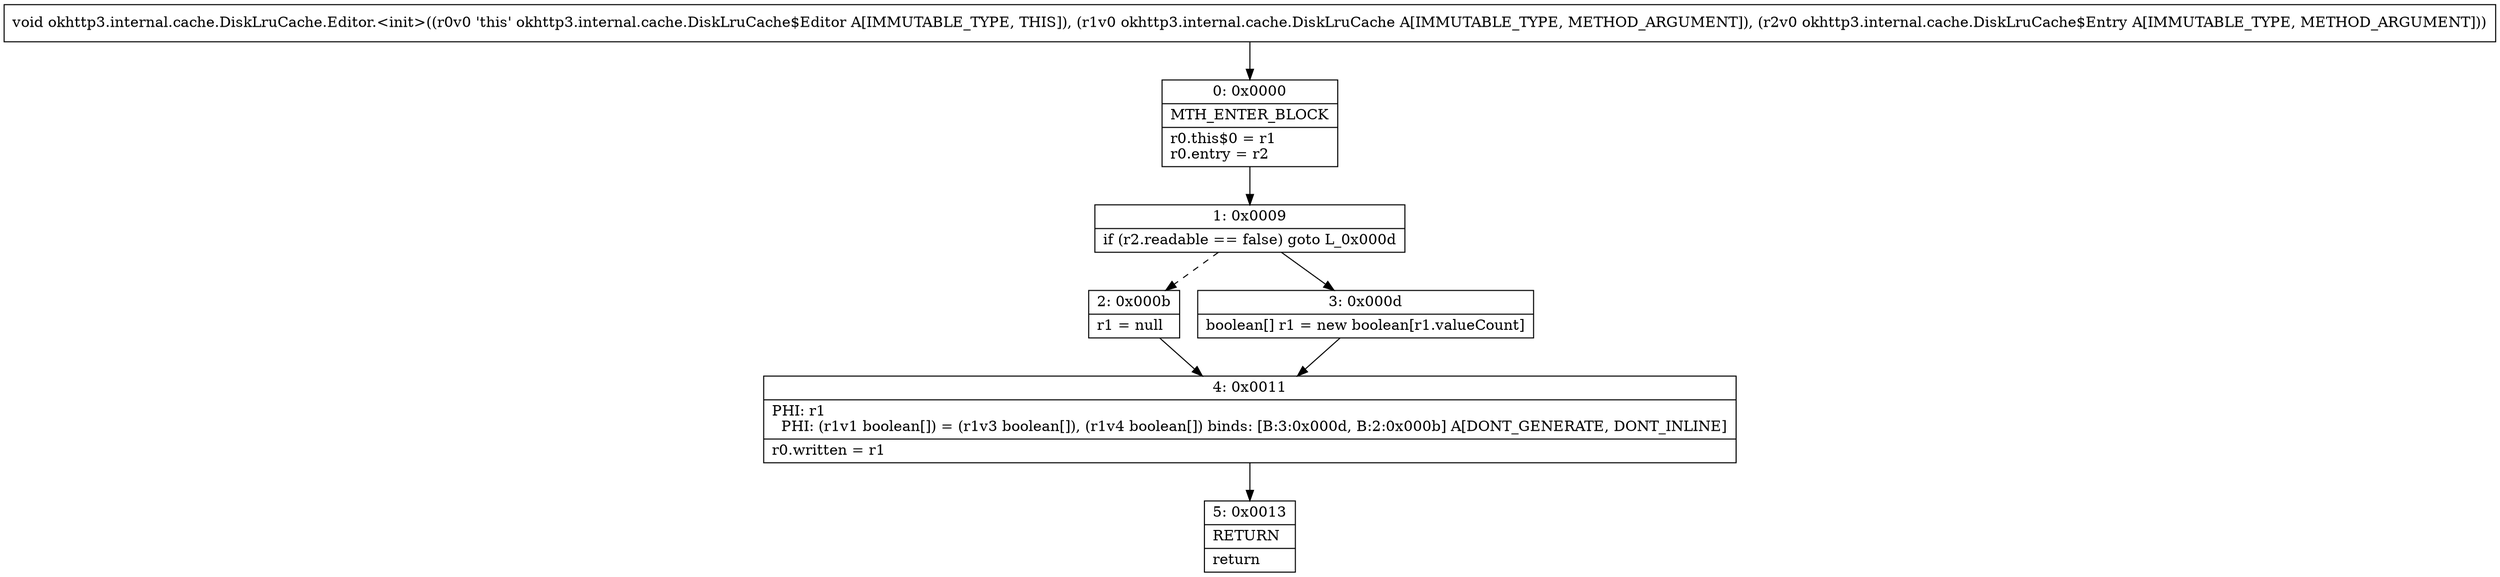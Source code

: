 digraph "CFG forokhttp3.internal.cache.DiskLruCache.Editor.\<init\>(Lokhttp3\/internal\/cache\/DiskLruCache;Lokhttp3\/internal\/cache\/DiskLruCache$Entry;)V" {
Node_0 [shape=record,label="{0\:\ 0x0000|MTH_ENTER_BLOCK\l|r0.this$0 = r1\lr0.entry = r2\l}"];
Node_1 [shape=record,label="{1\:\ 0x0009|if (r2.readable == false) goto L_0x000d\l}"];
Node_2 [shape=record,label="{2\:\ 0x000b|r1 = null\l}"];
Node_3 [shape=record,label="{3\:\ 0x000d|boolean[] r1 = new boolean[r1.valueCount]\l}"];
Node_4 [shape=record,label="{4\:\ 0x0011|PHI: r1 \l  PHI: (r1v1 boolean[]) = (r1v3 boolean[]), (r1v4 boolean[]) binds: [B:3:0x000d, B:2:0x000b] A[DONT_GENERATE, DONT_INLINE]\l|r0.written = r1\l}"];
Node_5 [shape=record,label="{5\:\ 0x0013|RETURN\l|return\l}"];
MethodNode[shape=record,label="{void okhttp3.internal.cache.DiskLruCache.Editor.\<init\>((r0v0 'this' okhttp3.internal.cache.DiskLruCache$Editor A[IMMUTABLE_TYPE, THIS]), (r1v0 okhttp3.internal.cache.DiskLruCache A[IMMUTABLE_TYPE, METHOD_ARGUMENT]), (r2v0 okhttp3.internal.cache.DiskLruCache$Entry A[IMMUTABLE_TYPE, METHOD_ARGUMENT])) }"];
MethodNode -> Node_0;
Node_0 -> Node_1;
Node_1 -> Node_2[style=dashed];
Node_1 -> Node_3;
Node_2 -> Node_4;
Node_3 -> Node_4;
Node_4 -> Node_5;
}

